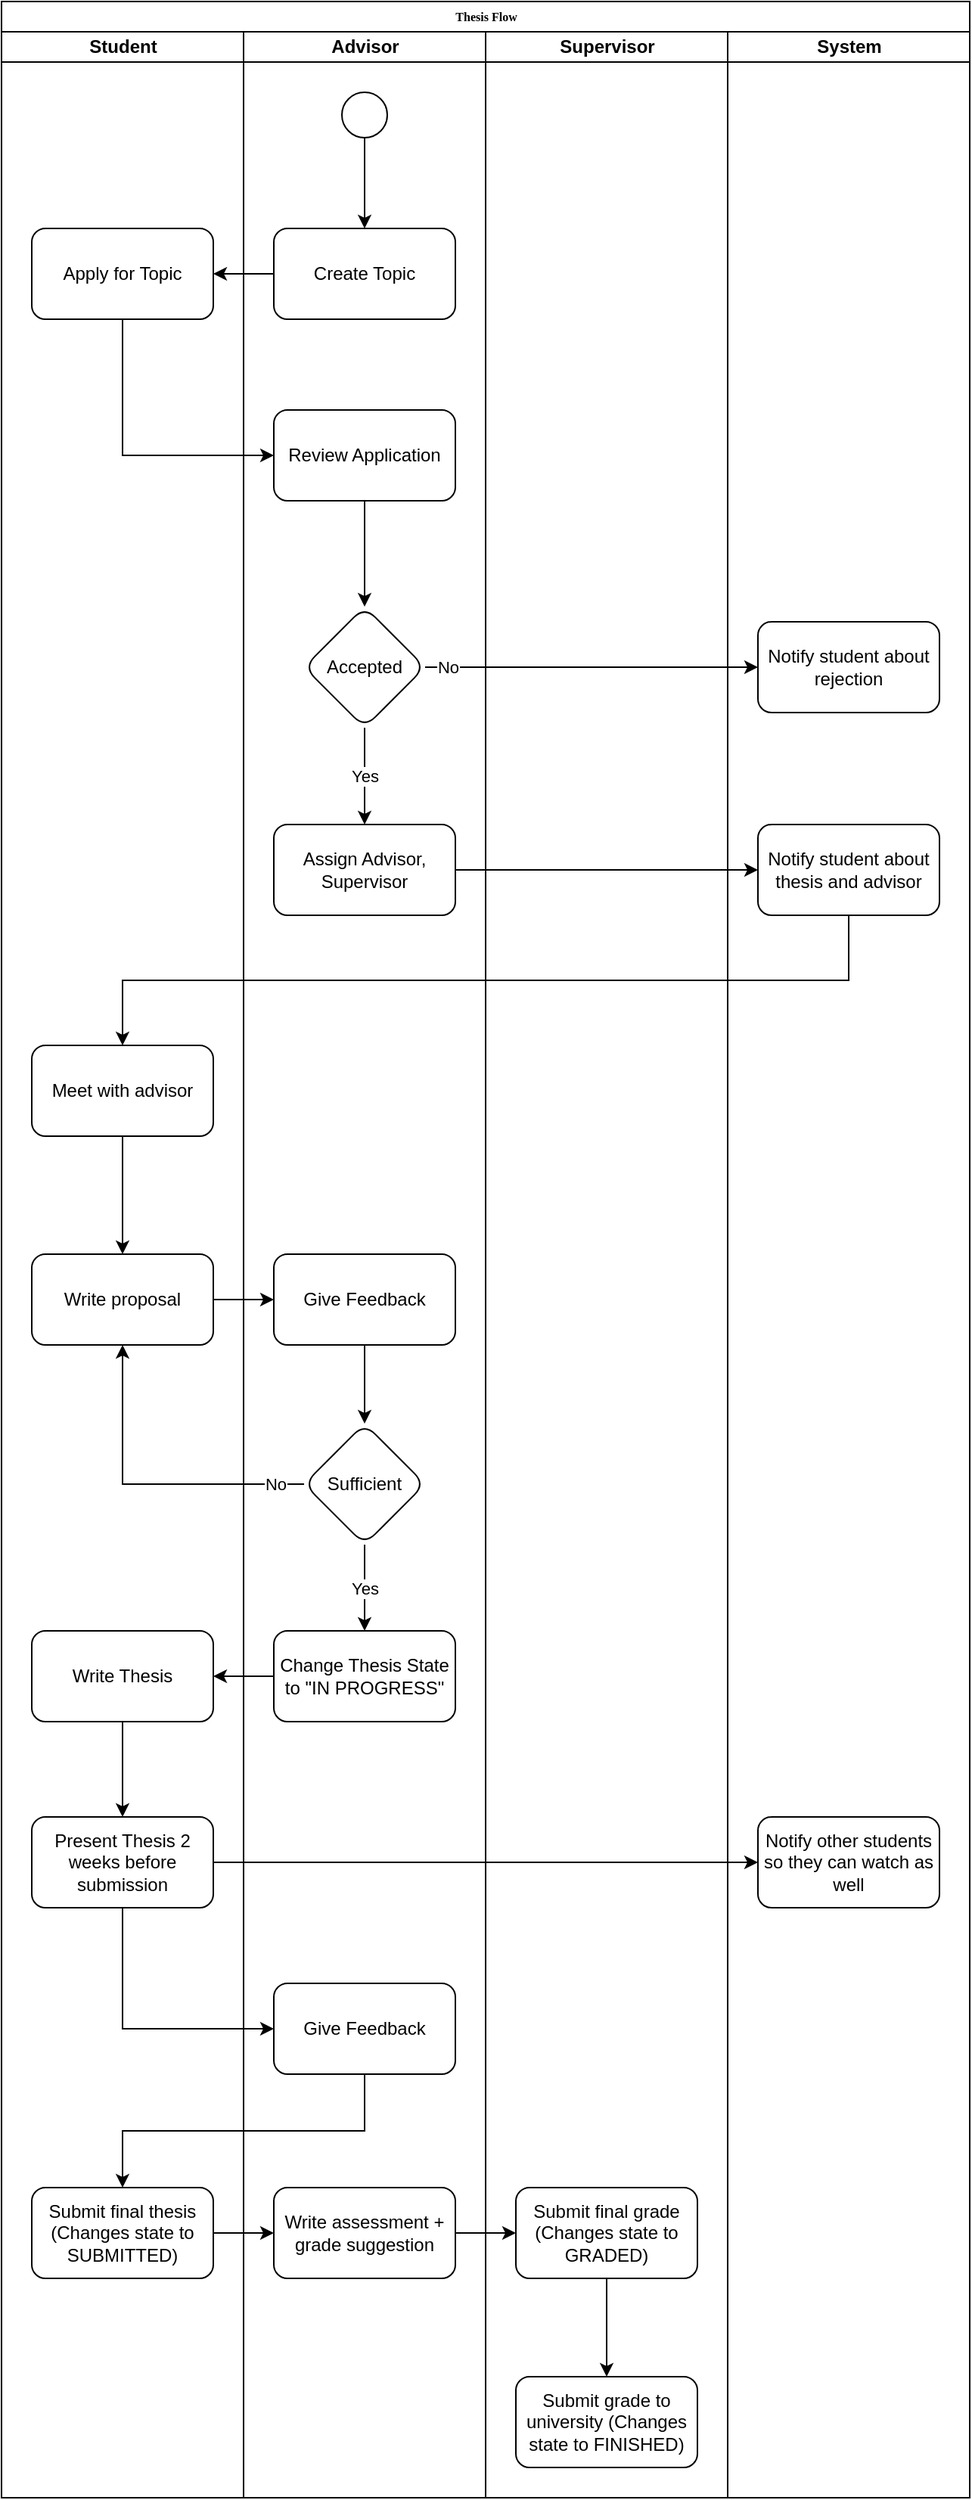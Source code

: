 <mxfile version="24.6.5" type="github">
  <diagram name="Page-1" id="74e2e168-ea6b-b213-b513-2b3c1d86103e">
    <mxGraphModel dx="3395" dy="1710" grid="1" gridSize="10" guides="1" tooltips="1" connect="1" arrows="1" fold="1" page="1" pageScale="1" pageWidth="1100" pageHeight="850" background="none" math="0" shadow="0">
      <root>
        <mxCell id="0" />
        <mxCell id="1" parent="0" />
        <mxCell id="77e6c97f196da883-1" value="Thesis Flow" style="swimlane;html=1;childLayout=stackLayout;startSize=20;rounded=0;shadow=0;labelBackgroundColor=none;strokeWidth=1;fontFamily=Verdana;fontSize=8;align=center;" parent="1" vertex="1">
          <mxGeometry x="70" y="40" width="640" height="1650" as="geometry" />
        </mxCell>
        <mxCell id="77e6c97f196da883-2" value="Student" style="swimlane;html=1;startSize=20;" parent="77e6c97f196da883-1" vertex="1">
          <mxGeometry y="20" width="160" height="1630" as="geometry" />
        </mxCell>
        <mxCell id="FH-egheK_HizLAxa6WL1-56" value="Apply for Topic" style="rounded=1;whiteSpace=wrap;html=1;" vertex="1" parent="77e6c97f196da883-2">
          <mxGeometry x="20" y="130" width="120" height="60" as="geometry" />
        </mxCell>
        <mxCell id="FH-egheK_HizLAxa6WL1-77" value="" style="edgeStyle=orthogonalEdgeStyle;rounded=0;orthogonalLoop=1;jettySize=auto;html=1;" edge="1" parent="77e6c97f196da883-2" source="FH-egheK_HizLAxa6WL1-73" target="FH-egheK_HizLAxa6WL1-76">
          <mxGeometry relative="1" as="geometry" />
        </mxCell>
        <mxCell id="FH-egheK_HizLAxa6WL1-73" value="Meet with advisor" style="whiteSpace=wrap;html=1;rounded=1;" vertex="1" parent="77e6c97f196da883-2">
          <mxGeometry x="20" y="670" width="120" height="60" as="geometry" />
        </mxCell>
        <mxCell id="FH-egheK_HizLAxa6WL1-76" value="Write proposal" style="whiteSpace=wrap;html=1;rounded=1;" vertex="1" parent="77e6c97f196da883-2">
          <mxGeometry x="20" y="808" width="120" height="60" as="geometry" />
        </mxCell>
        <mxCell id="FH-egheK_HizLAxa6WL1-89" value="" style="edgeStyle=orthogonalEdgeStyle;rounded=0;orthogonalLoop=1;jettySize=auto;html=1;" edge="1" parent="77e6c97f196da883-2" source="FH-egheK_HizLAxa6WL1-86" target="FH-egheK_HizLAxa6WL1-88">
          <mxGeometry relative="1" as="geometry" />
        </mxCell>
        <mxCell id="FH-egheK_HizLAxa6WL1-86" value="Write Thesis" style="whiteSpace=wrap;html=1;rounded=1;" vertex="1" parent="77e6c97f196da883-2">
          <mxGeometry x="20" y="1057" width="120" height="60" as="geometry" />
        </mxCell>
        <mxCell id="FH-egheK_HizLAxa6WL1-88" value="Present Thesis 2 weeks before submission" style="whiteSpace=wrap;html=1;rounded=1;" vertex="1" parent="77e6c97f196da883-2">
          <mxGeometry x="20" y="1180" width="120" height="60" as="geometry" />
        </mxCell>
        <mxCell id="FH-egheK_HizLAxa6WL1-95" value="Submit final thesis (Changes state to SUBMITTED)" style="whiteSpace=wrap;html=1;rounded=1;" vertex="1" parent="77e6c97f196da883-2">
          <mxGeometry x="20" y="1425" width="120" height="60" as="geometry" />
        </mxCell>
        <mxCell id="77e6c97f196da883-3" value="Advisor" style="swimlane;html=1;startSize=20;" parent="77e6c97f196da883-1" vertex="1">
          <mxGeometry x="160" y="20" width="160" height="1630" as="geometry" />
        </mxCell>
        <mxCell id="FH-egheK_HizLAxa6WL1-55" style="edgeStyle=orthogonalEdgeStyle;rounded=0;orthogonalLoop=1;jettySize=auto;html=1;exitX=0.5;exitY=1;exitDx=0;exitDy=0;entryX=0.5;entryY=0;entryDx=0;entryDy=0;" edge="1" parent="77e6c97f196da883-3" source="FH-egheK_HizLAxa6WL1-51" target="FH-egheK_HizLAxa6WL1-54">
          <mxGeometry relative="1" as="geometry" />
        </mxCell>
        <mxCell id="FH-egheK_HizLAxa6WL1-51" value="" style="ellipse;whiteSpace=wrap;html=1;rounded=0;shadow=0;labelBackgroundColor=none;strokeWidth=1;fontFamily=Verdana;fontSize=8;align=center;" vertex="1" parent="77e6c97f196da883-3">
          <mxGeometry x="65" y="40" width="30" height="30" as="geometry" />
        </mxCell>
        <mxCell id="FH-egheK_HizLAxa6WL1-54" value="Create Topic" style="rounded=1;whiteSpace=wrap;html=1;" vertex="1" parent="77e6c97f196da883-3">
          <mxGeometry x="20" y="130" width="120" height="60" as="geometry" />
        </mxCell>
        <mxCell id="FH-egheK_HizLAxa6WL1-62" value="" style="edgeStyle=orthogonalEdgeStyle;rounded=0;orthogonalLoop=1;jettySize=auto;html=1;" edge="1" parent="77e6c97f196da883-3" source="FH-egheK_HizLAxa6WL1-58" target="FH-egheK_HizLAxa6WL1-61">
          <mxGeometry relative="1" as="geometry" />
        </mxCell>
        <mxCell id="FH-egheK_HizLAxa6WL1-58" value="Review Application" style="rounded=1;whiteSpace=wrap;html=1;" vertex="1" parent="77e6c97f196da883-3">
          <mxGeometry x="20" y="250" width="120" height="60" as="geometry" />
        </mxCell>
        <mxCell id="FH-egheK_HizLAxa6WL1-68" value="Yes" style="edgeStyle=orthogonalEdgeStyle;rounded=0;orthogonalLoop=1;jettySize=auto;html=1;" edge="1" parent="77e6c97f196da883-3" source="FH-egheK_HizLAxa6WL1-61" target="FH-egheK_HizLAxa6WL1-67">
          <mxGeometry relative="1" as="geometry" />
        </mxCell>
        <mxCell id="FH-egheK_HizLAxa6WL1-61" value="Accepted" style="rhombus;whiteSpace=wrap;html=1;rounded=1;" vertex="1" parent="77e6c97f196da883-3">
          <mxGeometry x="40" y="380" width="80" height="80" as="geometry" />
        </mxCell>
        <mxCell id="FH-egheK_HizLAxa6WL1-67" value="Assign Advisor, Supervisor" style="whiteSpace=wrap;html=1;rounded=1;" vertex="1" parent="77e6c97f196da883-3">
          <mxGeometry x="20" y="524" width="120" height="60" as="geometry" />
        </mxCell>
        <mxCell id="FH-egheK_HizLAxa6WL1-81" value="" style="edgeStyle=orthogonalEdgeStyle;rounded=0;orthogonalLoop=1;jettySize=auto;html=1;" edge="1" parent="77e6c97f196da883-3" source="FH-egheK_HizLAxa6WL1-78" target="FH-egheK_HizLAxa6WL1-80">
          <mxGeometry relative="1" as="geometry" />
        </mxCell>
        <mxCell id="FH-egheK_HizLAxa6WL1-78" value="Give Feedback" style="whiteSpace=wrap;html=1;rounded=1;" vertex="1" parent="77e6c97f196da883-3">
          <mxGeometry x="20" y="808" width="120" height="60" as="geometry" />
        </mxCell>
        <mxCell id="FH-egheK_HizLAxa6WL1-85" value="Yes" style="edgeStyle=orthogonalEdgeStyle;rounded=0;orthogonalLoop=1;jettySize=auto;html=1;" edge="1" parent="77e6c97f196da883-3" source="FH-egheK_HizLAxa6WL1-80" target="FH-egheK_HizLAxa6WL1-84">
          <mxGeometry relative="1" as="geometry" />
        </mxCell>
        <mxCell id="FH-egheK_HizLAxa6WL1-80" value="Sufficient" style="rhombus;whiteSpace=wrap;html=1;rounded=1;" vertex="1" parent="77e6c97f196da883-3">
          <mxGeometry x="40" y="920" width="80" height="80" as="geometry" />
        </mxCell>
        <mxCell id="FH-egheK_HizLAxa6WL1-84" value="Change Thesis State to &quot;IN PROGRESS&quot;" style="whiteSpace=wrap;html=1;rounded=1;" vertex="1" parent="77e6c97f196da883-3">
          <mxGeometry x="20" y="1057" width="120" height="60" as="geometry" />
        </mxCell>
        <mxCell id="FH-egheK_HizLAxa6WL1-92" value="Give Feedback" style="whiteSpace=wrap;html=1;rounded=1;" vertex="1" parent="77e6c97f196da883-3">
          <mxGeometry x="20" y="1290" width="120" height="60" as="geometry" />
        </mxCell>
        <mxCell id="FH-egheK_HizLAxa6WL1-100" value="Write assessment + grade suggestion" style="whiteSpace=wrap;html=1;rounded=1;" vertex="1" parent="77e6c97f196da883-3">
          <mxGeometry x="20" y="1425" width="120" height="60" as="geometry" />
        </mxCell>
        <mxCell id="77e6c97f196da883-4" value="Supervisor" style="swimlane;html=1;startSize=20;" parent="77e6c97f196da883-1" vertex="1">
          <mxGeometry x="320" y="20" width="160" height="1630" as="geometry" />
        </mxCell>
        <mxCell id="FH-egheK_HizLAxa6WL1-105" value="" style="edgeStyle=orthogonalEdgeStyle;rounded=0;orthogonalLoop=1;jettySize=auto;html=1;" edge="1" parent="77e6c97f196da883-4" source="FH-egheK_HizLAxa6WL1-102" target="FH-egheK_HizLAxa6WL1-104">
          <mxGeometry relative="1" as="geometry" />
        </mxCell>
        <mxCell id="FH-egheK_HizLAxa6WL1-102" value="Submit final grade&lt;div&gt;(Changes state to GRADED)&lt;/div&gt;" style="whiteSpace=wrap;html=1;rounded=1;" vertex="1" parent="77e6c97f196da883-4">
          <mxGeometry x="20" y="1425" width="120" height="60" as="geometry" />
        </mxCell>
        <mxCell id="FH-egheK_HizLAxa6WL1-104" value="Submit grade to university (Changes state to FINISHED)" style="whiteSpace=wrap;html=1;rounded=1;" vertex="1" parent="77e6c97f196da883-4">
          <mxGeometry x="20" y="1550" width="120" height="60" as="geometry" />
        </mxCell>
        <mxCell id="77e6c97f196da883-5" value="System" style="swimlane;html=1;startSize=20;" parent="77e6c97f196da883-1" vertex="1">
          <mxGeometry x="480" y="20" width="160" height="1630" as="geometry" />
        </mxCell>
        <mxCell id="FH-egheK_HizLAxa6WL1-63" value="Notify student about rejection" style="whiteSpace=wrap;html=1;rounded=1;" vertex="1" parent="77e6c97f196da883-5">
          <mxGeometry x="20" y="390" width="120" height="60" as="geometry" />
        </mxCell>
        <mxCell id="FH-egheK_HizLAxa6WL1-71" value="Notify student about thesis and advisor" style="whiteSpace=wrap;html=1;rounded=1;" vertex="1" parent="77e6c97f196da883-5">
          <mxGeometry x="20" y="524" width="120" height="60" as="geometry" />
        </mxCell>
        <mxCell id="FH-egheK_HizLAxa6WL1-90" value="Notify other students so they can watch as well" style="whiteSpace=wrap;html=1;rounded=1;" vertex="1" parent="77e6c97f196da883-5">
          <mxGeometry x="20" y="1180" width="120" height="60" as="geometry" />
        </mxCell>
        <mxCell id="FH-egheK_HizLAxa6WL1-57" value="" style="edgeStyle=orthogonalEdgeStyle;rounded=0;orthogonalLoop=1;jettySize=auto;html=1;" edge="1" parent="77e6c97f196da883-1" source="FH-egheK_HizLAxa6WL1-54" target="FH-egheK_HizLAxa6WL1-56">
          <mxGeometry relative="1" as="geometry" />
        </mxCell>
        <mxCell id="FH-egheK_HizLAxa6WL1-60" style="edgeStyle=orthogonalEdgeStyle;rounded=0;orthogonalLoop=1;jettySize=auto;html=1;exitX=0.5;exitY=1;exitDx=0;exitDy=0;entryX=0;entryY=0.5;entryDx=0;entryDy=0;" edge="1" parent="77e6c97f196da883-1" source="FH-egheK_HizLAxa6WL1-56" target="FH-egheK_HizLAxa6WL1-58">
          <mxGeometry relative="1" as="geometry" />
        </mxCell>
        <mxCell id="FH-egheK_HizLAxa6WL1-64" value="" style="edgeStyle=orthogonalEdgeStyle;rounded=0;orthogonalLoop=1;jettySize=auto;html=1;" edge="1" parent="77e6c97f196da883-1" source="FH-egheK_HizLAxa6WL1-61" target="FH-egheK_HizLAxa6WL1-63">
          <mxGeometry relative="1" as="geometry" />
        </mxCell>
        <mxCell id="FH-egheK_HizLAxa6WL1-66" value="No" style="edgeLabel;html=1;align=center;verticalAlign=middle;resizable=0;points=[];" vertex="1" connectable="0" parent="FH-egheK_HizLAxa6WL1-64">
          <mxGeometry x="-0.833" relative="1" as="geometry">
            <mxPoint x="-4" as="offset" />
          </mxGeometry>
        </mxCell>
        <mxCell id="FH-egheK_HizLAxa6WL1-72" value="" style="edgeStyle=orthogonalEdgeStyle;rounded=0;orthogonalLoop=1;jettySize=auto;html=1;" edge="1" parent="77e6c97f196da883-1" source="FH-egheK_HizLAxa6WL1-67" target="FH-egheK_HizLAxa6WL1-71">
          <mxGeometry relative="1" as="geometry" />
        </mxCell>
        <mxCell id="FH-egheK_HizLAxa6WL1-75" style="edgeStyle=orthogonalEdgeStyle;rounded=0;orthogonalLoop=1;jettySize=auto;html=1;exitX=0.5;exitY=1;exitDx=0;exitDy=0;entryX=0.5;entryY=0;entryDx=0;entryDy=0;" edge="1" parent="77e6c97f196da883-1" source="FH-egheK_HizLAxa6WL1-71" target="FH-egheK_HizLAxa6WL1-73">
          <mxGeometry relative="1" as="geometry" />
        </mxCell>
        <mxCell id="FH-egheK_HizLAxa6WL1-79" value="" style="edgeStyle=orthogonalEdgeStyle;rounded=0;orthogonalLoop=1;jettySize=auto;html=1;" edge="1" parent="77e6c97f196da883-1" source="FH-egheK_HizLAxa6WL1-76" target="FH-egheK_HizLAxa6WL1-78">
          <mxGeometry relative="1" as="geometry" />
        </mxCell>
        <mxCell id="FH-egheK_HizLAxa6WL1-82" style="edgeStyle=orthogonalEdgeStyle;rounded=0;orthogonalLoop=1;jettySize=auto;html=1;exitX=0;exitY=0.5;exitDx=0;exitDy=0;entryX=0.5;entryY=1;entryDx=0;entryDy=0;" edge="1" parent="77e6c97f196da883-1" source="FH-egheK_HizLAxa6WL1-80" target="FH-egheK_HizLAxa6WL1-76">
          <mxGeometry relative="1" as="geometry" />
        </mxCell>
        <mxCell id="FH-egheK_HizLAxa6WL1-83" value="No" style="edgeLabel;html=1;align=center;verticalAlign=middle;resizable=0;points=[];" vertex="1" connectable="0" parent="FH-egheK_HizLAxa6WL1-82">
          <mxGeometry x="-0.83" relative="1" as="geometry">
            <mxPoint x="-1" as="offset" />
          </mxGeometry>
        </mxCell>
        <mxCell id="FH-egheK_HizLAxa6WL1-87" value="" style="edgeStyle=orthogonalEdgeStyle;rounded=0;orthogonalLoop=1;jettySize=auto;html=1;" edge="1" parent="77e6c97f196da883-1" source="FH-egheK_HizLAxa6WL1-84" target="FH-egheK_HizLAxa6WL1-86">
          <mxGeometry relative="1" as="geometry" />
        </mxCell>
        <mxCell id="FH-egheK_HizLAxa6WL1-91" value="" style="edgeStyle=orthogonalEdgeStyle;rounded=0;orthogonalLoop=1;jettySize=auto;html=1;" edge="1" parent="77e6c97f196da883-1" source="FH-egheK_HizLAxa6WL1-88" target="FH-egheK_HizLAxa6WL1-90">
          <mxGeometry relative="1" as="geometry" />
        </mxCell>
        <mxCell id="FH-egheK_HizLAxa6WL1-94" style="edgeStyle=orthogonalEdgeStyle;rounded=0;orthogonalLoop=1;jettySize=auto;html=1;exitX=0.5;exitY=1;exitDx=0;exitDy=0;entryX=0;entryY=0.5;entryDx=0;entryDy=0;" edge="1" parent="77e6c97f196da883-1" source="FH-egheK_HizLAxa6WL1-88" target="FH-egheK_HizLAxa6WL1-92">
          <mxGeometry relative="1" as="geometry" />
        </mxCell>
        <mxCell id="FH-egheK_HizLAxa6WL1-97" style="edgeStyle=orthogonalEdgeStyle;rounded=0;orthogonalLoop=1;jettySize=auto;html=1;exitX=0.5;exitY=1;exitDx=0;exitDy=0;entryX=0.5;entryY=0;entryDx=0;entryDy=0;" edge="1" parent="77e6c97f196da883-1" source="FH-egheK_HizLAxa6WL1-92" target="FH-egheK_HizLAxa6WL1-95">
          <mxGeometry relative="1" as="geometry" />
        </mxCell>
        <mxCell id="FH-egheK_HizLAxa6WL1-101" value="" style="edgeStyle=orthogonalEdgeStyle;rounded=0;orthogonalLoop=1;jettySize=auto;html=1;" edge="1" parent="77e6c97f196da883-1" source="FH-egheK_HizLAxa6WL1-95" target="FH-egheK_HizLAxa6WL1-100">
          <mxGeometry relative="1" as="geometry" />
        </mxCell>
        <mxCell id="FH-egheK_HizLAxa6WL1-103" value="" style="edgeStyle=orthogonalEdgeStyle;rounded=0;orthogonalLoop=1;jettySize=auto;html=1;" edge="1" parent="77e6c97f196da883-1" source="FH-egheK_HizLAxa6WL1-100" target="FH-egheK_HizLAxa6WL1-102">
          <mxGeometry relative="1" as="geometry" />
        </mxCell>
      </root>
    </mxGraphModel>
  </diagram>
</mxfile>
